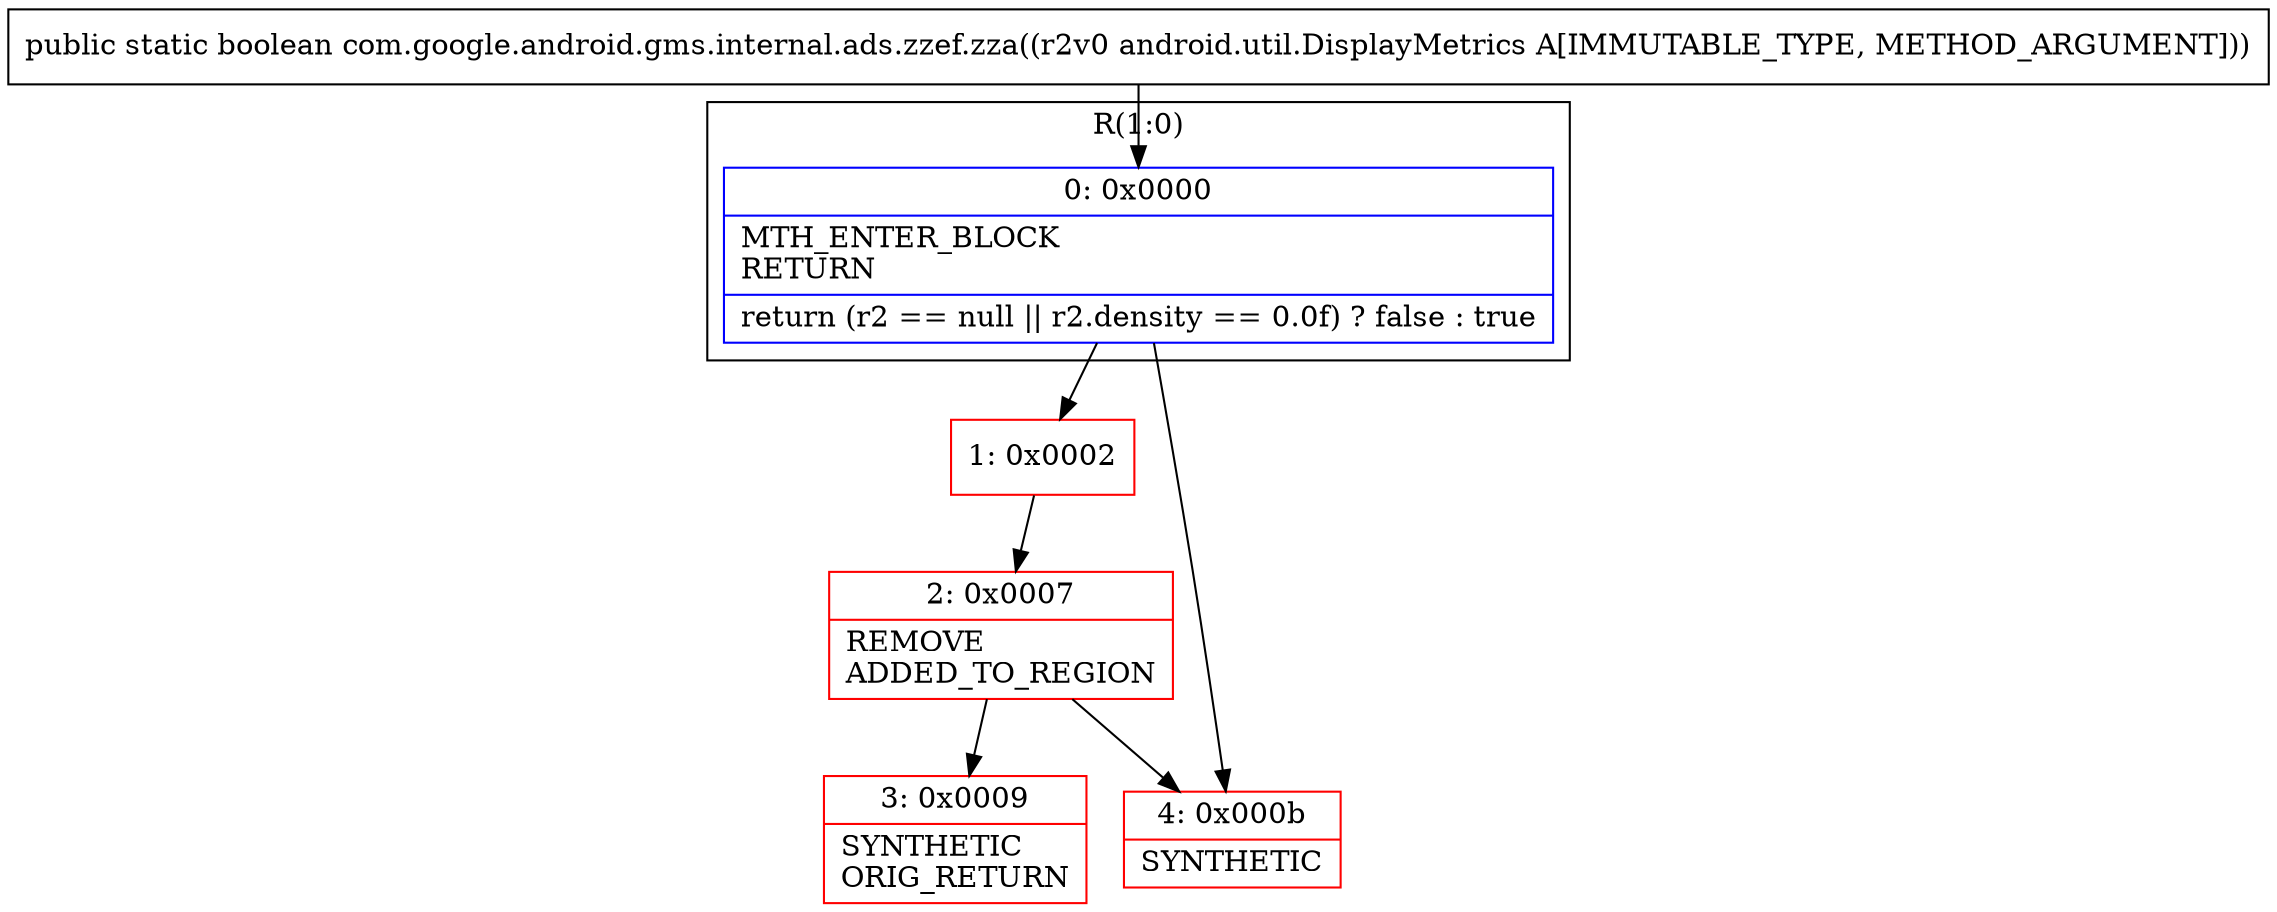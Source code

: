 digraph "CFG forcom.google.android.gms.internal.ads.zzef.zza(Landroid\/util\/DisplayMetrics;)Z" {
subgraph cluster_Region_1358394143 {
label = "R(1:0)";
node [shape=record,color=blue];
Node_0 [shape=record,label="{0\:\ 0x0000|MTH_ENTER_BLOCK\lRETURN\l|return (r2 == null \|\| r2.density == 0.0f) ? false : true\l}"];
}
Node_1 [shape=record,color=red,label="{1\:\ 0x0002}"];
Node_2 [shape=record,color=red,label="{2\:\ 0x0007|REMOVE\lADDED_TO_REGION\l}"];
Node_3 [shape=record,color=red,label="{3\:\ 0x0009|SYNTHETIC\lORIG_RETURN\l}"];
Node_4 [shape=record,color=red,label="{4\:\ 0x000b|SYNTHETIC\l}"];
MethodNode[shape=record,label="{public static boolean com.google.android.gms.internal.ads.zzef.zza((r2v0 android.util.DisplayMetrics A[IMMUTABLE_TYPE, METHOD_ARGUMENT])) }"];
MethodNode -> Node_0;
Node_0 -> Node_1;
Node_0 -> Node_4;
Node_1 -> Node_2;
Node_2 -> Node_3;
Node_2 -> Node_4;
}

